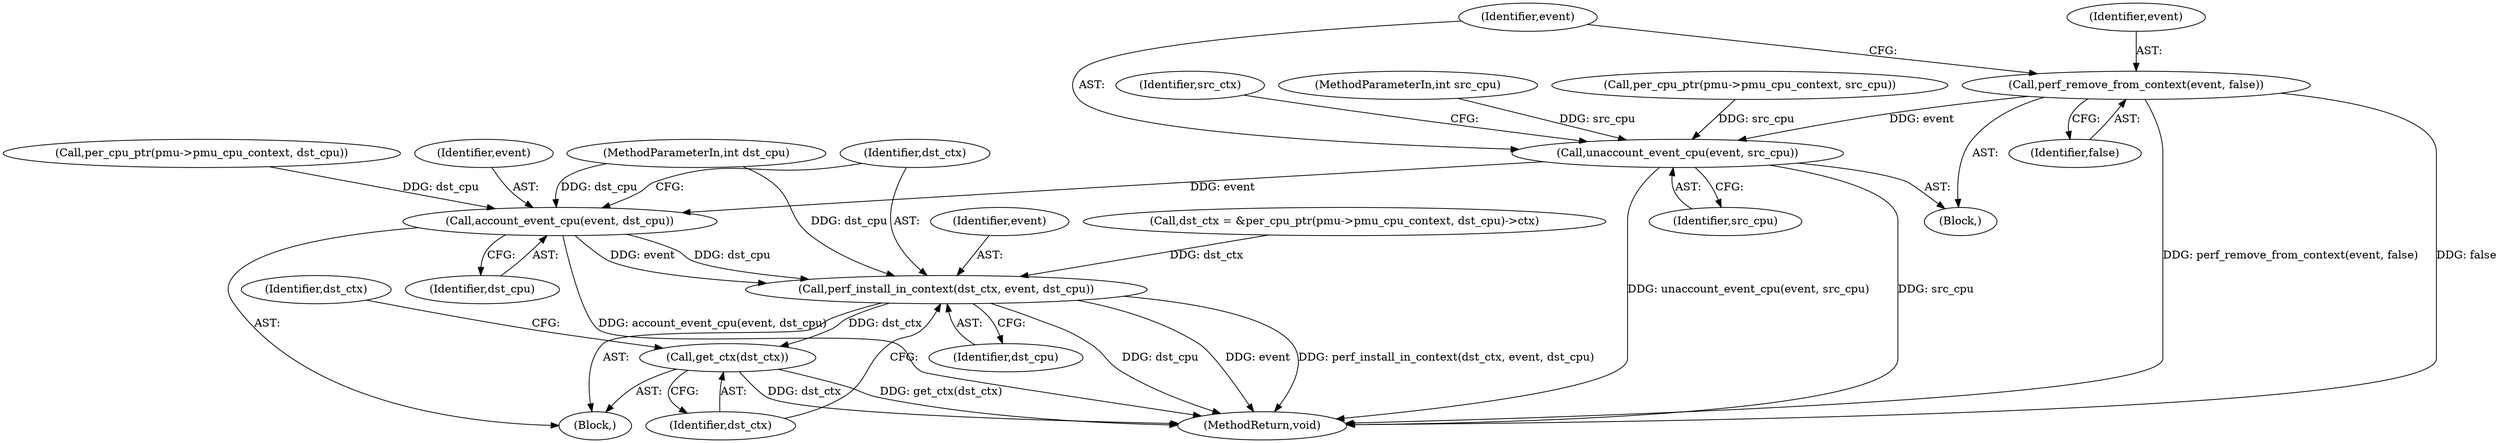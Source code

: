 digraph "0_linux_f63a8daa5812afef4f06c962351687e1ff9ccb2b_10@API" {
"1000142" [label="(Call,perf_remove_from_context(event, false))"];
"1000145" [label="(Call,unaccount_event_cpu(event, src_cpu))"];
"1000175" [label="(Call,account_event_cpu(event, dst_cpu))"];
"1000178" [label="(Call,perf_install_in_context(dst_ctx, event, dst_cpu))"];
"1000182" [label="(Call,get_ctx(dst_ctx))"];
"1000122" [label="(Call,dst_ctx = &per_cpu_ptr(pmu->pmu_cpu_context, dst_cpu)->ctx)"];
"1000178" [label="(Call,perf_install_in_context(dst_ctx, event, dst_cpu))"];
"1000182" [label="(Call,get_ctx(dst_ctx))"];
"1000116" [label="(Call,per_cpu_ptr(pmu->pmu_cpu_context, src_cpu))"];
"1000146" [label="(Identifier,event)"];
"1000175" [label="(Call,account_event_cpu(event, dst_cpu))"];
"1000181" [label="(Identifier,dst_cpu)"];
"1000144" [label="(Identifier,false)"];
"1000177" [label="(Identifier,dst_cpu)"];
"1000176" [label="(Identifier,event)"];
"1000180" [label="(Identifier,event)"];
"1000142" [label="(Call,perf_remove_from_context(event, false))"];
"1000104" [label="(MethodParameterIn,int dst_cpu)"];
"1000183" [label="(Identifier,dst_ctx)"];
"1000143" [label="(Identifier,event)"];
"1000158" [label="(Block,)"];
"1000187" [label="(Identifier,dst_ctx)"];
"1000147" [label="(Identifier,src_cpu)"];
"1000141" [label="(Block,)"];
"1000149" [label="(Identifier,src_ctx)"];
"1000179" [label="(Identifier,dst_ctx)"];
"1000194" [label="(MethodReturn,void)"];
"1000103" [label="(MethodParameterIn,int src_cpu)"];
"1000126" [label="(Call,per_cpu_ptr(pmu->pmu_cpu_context, dst_cpu))"];
"1000145" [label="(Call,unaccount_event_cpu(event, src_cpu))"];
"1000142" -> "1000141"  [label="AST: "];
"1000142" -> "1000144"  [label="CFG: "];
"1000143" -> "1000142"  [label="AST: "];
"1000144" -> "1000142"  [label="AST: "];
"1000146" -> "1000142"  [label="CFG: "];
"1000142" -> "1000194"  [label="DDG: perf_remove_from_context(event, false)"];
"1000142" -> "1000194"  [label="DDG: false"];
"1000142" -> "1000145"  [label="DDG: event"];
"1000145" -> "1000141"  [label="AST: "];
"1000145" -> "1000147"  [label="CFG: "];
"1000146" -> "1000145"  [label="AST: "];
"1000147" -> "1000145"  [label="AST: "];
"1000149" -> "1000145"  [label="CFG: "];
"1000145" -> "1000194"  [label="DDG: unaccount_event_cpu(event, src_cpu)"];
"1000145" -> "1000194"  [label="DDG: src_cpu"];
"1000116" -> "1000145"  [label="DDG: src_cpu"];
"1000103" -> "1000145"  [label="DDG: src_cpu"];
"1000145" -> "1000175"  [label="DDG: event"];
"1000175" -> "1000158"  [label="AST: "];
"1000175" -> "1000177"  [label="CFG: "];
"1000176" -> "1000175"  [label="AST: "];
"1000177" -> "1000175"  [label="AST: "];
"1000179" -> "1000175"  [label="CFG: "];
"1000175" -> "1000194"  [label="DDG: account_event_cpu(event, dst_cpu)"];
"1000126" -> "1000175"  [label="DDG: dst_cpu"];
"1000104" -> "1000175"  [label="DDG: dst_cpu"];
"1000175" -> "1000178"  [label="DDG: event"];
"1000175" -> "1000178"  [label="DDG: dst_cpu"];
"1000178" -> "1000158"  [label="AST: "];
"1000178" -> "1000181"  [label="CFG: "];
"1000179" -> "1000178"  [label="AST: "];
"1000180" -> "1000178"  [label="AST: "];
"1000181" -> "1000178"  [label="AST: "];
"1000183" -> "1000178"  [label="CFG: "];
"1000178" -> "1000194"  [label="DDG: dst_cpu"];
"1000178" -> "1000194"  [label="DDG: event"];
"1000178" -> "1000194"  [label="DDG: perf_install_in_context(dst_ctx, event, dst_cpu)"];
"1000122" -> "1000178"  [label="DDG: dst_ctx"];
"1000104" -> "1000178"  [label="DDG: dst_cpu"];
"1000178" -> "1000182"  [label="DDG: dst_ctx"];
"1000182" -> "1000158"  [label="AST: "];
"1000182" -> "1000183"  [label="CFG: "];
"1000183" -> "1000182"  [label="AST: "];
"1000187" -> "1000182"  [label="CFG: "];
"1000182" -> "1000194"  [label="DDG: get_ctx(dst_ctx)"];
"1000182" -> "1000194"  [label="DDG: dst_ctx"];
}
